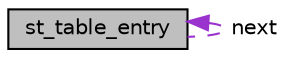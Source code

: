 digraph "st_table_entry"
{
 // LATEX_PDF_SIZE
  edge [fontname="Helvetica",fontsize="10",labelfontname="Helvetica",labelfontsize="10"];
  node [fontname="Helvetica",fontsize="10",shape=record];
  Node1 [label="st_table_entry",height=0.2,width=0.4,color="black", fillcolor="grey75", style="filled", fontcolor="black",tooltip="Symbol table entry."];
  Node1 -> Node1 [dir="back",color="darkorchid3",fontsize="10",style="dashed",label=" next" ,fontname="Helvetica"];
}

